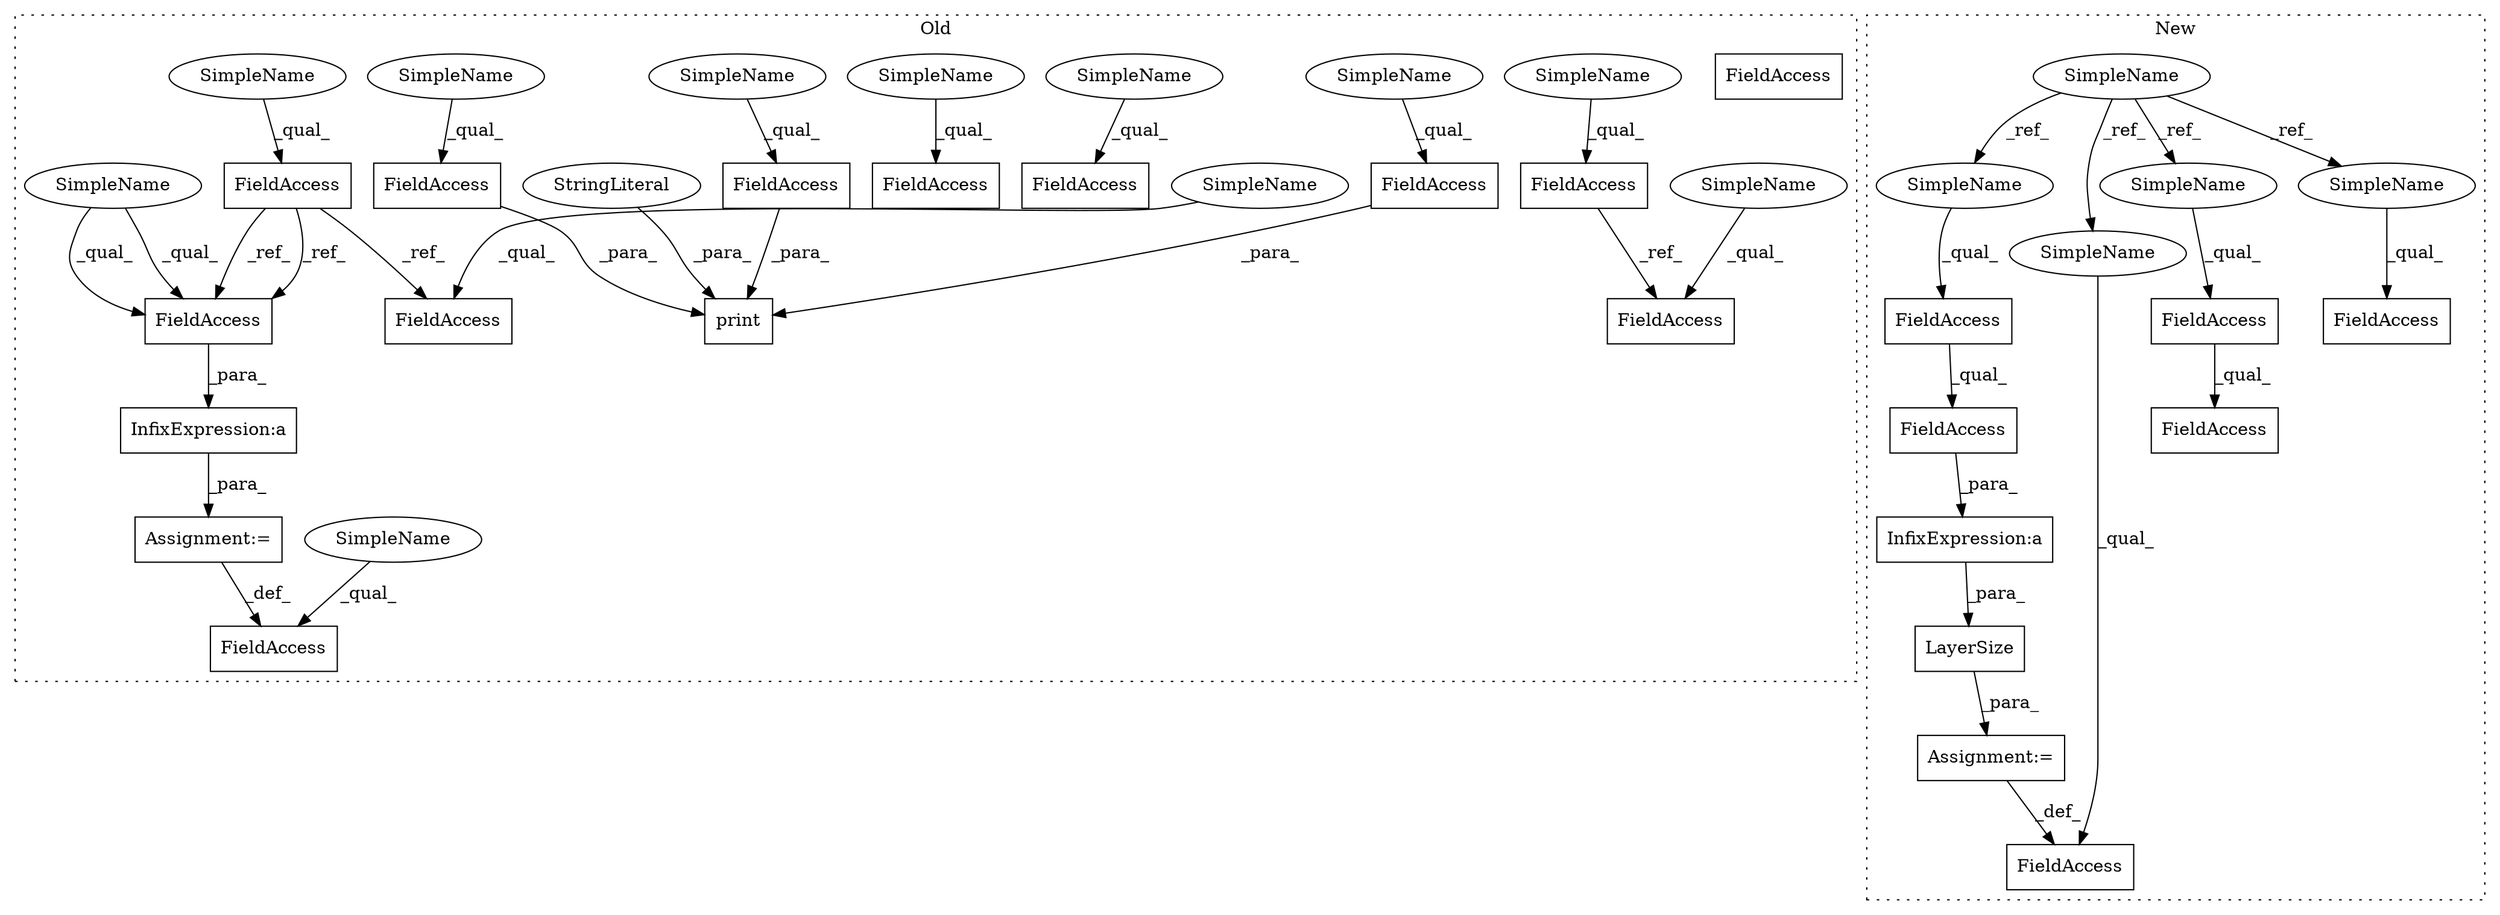 digraph G {
subgraph cluster0 {
1 [label="print" a="32" s="15925,16008" l="6,1" shape="box"];
3 [label="StringLiteral" a="45" s="15931" l="16" shape="ellipse"];
4 [label="FieldAccess" a="22" s="15948" l="18" shape="box"];
5 [label="FieldAccess" a="22" s="15987" l="21" shape="box"];
6 [label="FieldAccess" a="22" s="15967" l="19" shape="box"];
11 [label="FieldAccess" a="22" s="16043" l="18" shape="box"];
12 [label="FieldAccess" a="22" s="16043" l="18" shape="box"];
13 [label="FieldAccess" a="22" s="16015" l="19" shape="box"];
16 [label="FieldAccess" a="22" s="16232" l="18" shape="box"];
17 [label="FieldAccess" a="22" s="16015" l="19" shape="box"];
18 [label="FieldAccess" a="22" s="16120" l="18" shape="box"];
19 [label="FieldAccess" a="22" s="16070" l="23" shape="box"];
20 [label="FieldAccess" a="22" s="16212" l="19" shape="box"];
21 [label="Assignment:=" a="7" s="16093" l="1" shape="box"];
22 [label="InfixExpression:a" a="27" s="16117" l="3" shape="box"];
26 [label="FieldAccess" a="22" s="16120" l="18" shape="box"];
31 [label="SimpleName" a="42" s="16212" l="4" shape="ellipse"];
32 [label="SimpleName" a="42" s="16043" l="4" shape="ellipse"];
33 [label="SimpleName" a="42" s="16232" l="4" shape="ellipse"];
34 [label="SimpleName" a="42" s="16070" l="4" shape="ellipse"];
35 [label="SimpleName" a="42" s="16015" l="4" shape="ellipse"];
36 [label="SimpleName" a="42" s="16043" l="4" shape="ellipse"];
37 [label="SimpleName" a="42" s="16015" l="4" shape="ellipse"];
38 [label="SimpleName" a="42" s="15987" l="4" shape="ellipse"];
39 [label="SimpleName" a="42" s="15948" l="4" shape="ellipse"];
40 [label="SimpleName" a="42" s="15967" l="4" shape="ellipse"];
41 [label="SimpleName" a="42" s="16120" l="4" shape="ellipse"];
label = "Old";
style="dotted";
}
subgraph cluster1 {
2 [label="LayerSize" a="32" s="13977,14070" l="10,1" shape="box"];
7 [label="FieldAccess" a="22" s="13959" l="17" shape="box"];
8 [label="SimpleName" a="42" s="13913" l="4" shape="ellipse"];
9 [label="FieldAccess" a="22" s="14014" l="17" shape="box"];
10 [label="FieldAccess" a="22" s="13987" l="17" shape="box"];
14 [label="FieldAccess" a="22" s="14014" l="24" shape="box"];
15 [label="Assignment:=" a="7" s="13976" l="1" shape="box"];
23 [label="InfixExpression:a" a="27" s="14066" l="3" shape="box"];
24 [label="FieldAccess" a="22" s="14043" l="17" shape="box"];
25 [label="FieldAccess" a="22" s="14043" l="23" shape="box"];
27 [label="SimpleName" a="42" s="14043" l="4" shape="ellipse"];
28 [label="SimpleName" a="42" s="13959" l="4" shape="ellipse"];
29 [label="SimpleName" a="42" s="14014" l="4" shape="ellipse"];
30 [label="SimpleName" a="42" s="13987" l="4" shape="ellipse"];
label = "New";
style="dotted";
}
2 -> 15 [label="_para_"];
3 -> 1 [label="_para_"];
4 -> 1 [label="_para_"];
5 -> 1 [label="_para_"];
6 -> 1 [label="_para_"];
8 -> 28 [label="_ref_"];
8 -> 27 [label="_ref_"];
8 -> 30 [label="_ref_"];
8 -> 29 [label="_ref_"];
9 -> 14 [label="_qual_"];
12 -> 26 [label="_ref_"];
12 -> 26 [label="_ref_"];
12 -> 16 [label="_ref_"];
15 -> 7 [label="_def_"];
17 -> 20 [label="_ref_"];
21 -> 19 [label="_def_"];
22 -> 21 [label="_para_"];
23 -> 2 [label="_para_"];
24 -> 25 [label="_qual_"];
25 -> 23 [label="_para_"];
26 -> 22 [label="_para_"];
27 -> 24 [label="_qual_"];
28 -> 7 [label="_qual_"];
29 -> 9 [label="_qual_"];
30 -> 10 [label="_qual_"];
31 -> 20 [label="_qual_"];
32 -> 12 [label="_qual_"];
33 -> 16 [label="_qual_"];
34 -> 19 [label="_qual_"];
35 -> 13 [label="_qual_"];
36 -> 11 [label="_qual_"];
37 -> 17 [label="_qual_"];
38 -> 5 [label="_qual_"];
39 -> 4 [label="_qual_"];
40 -> 6 [label="_qual_"];
41 -> 26 [label="_qual_"];
41 -> 26 [label="_qual_"];
}